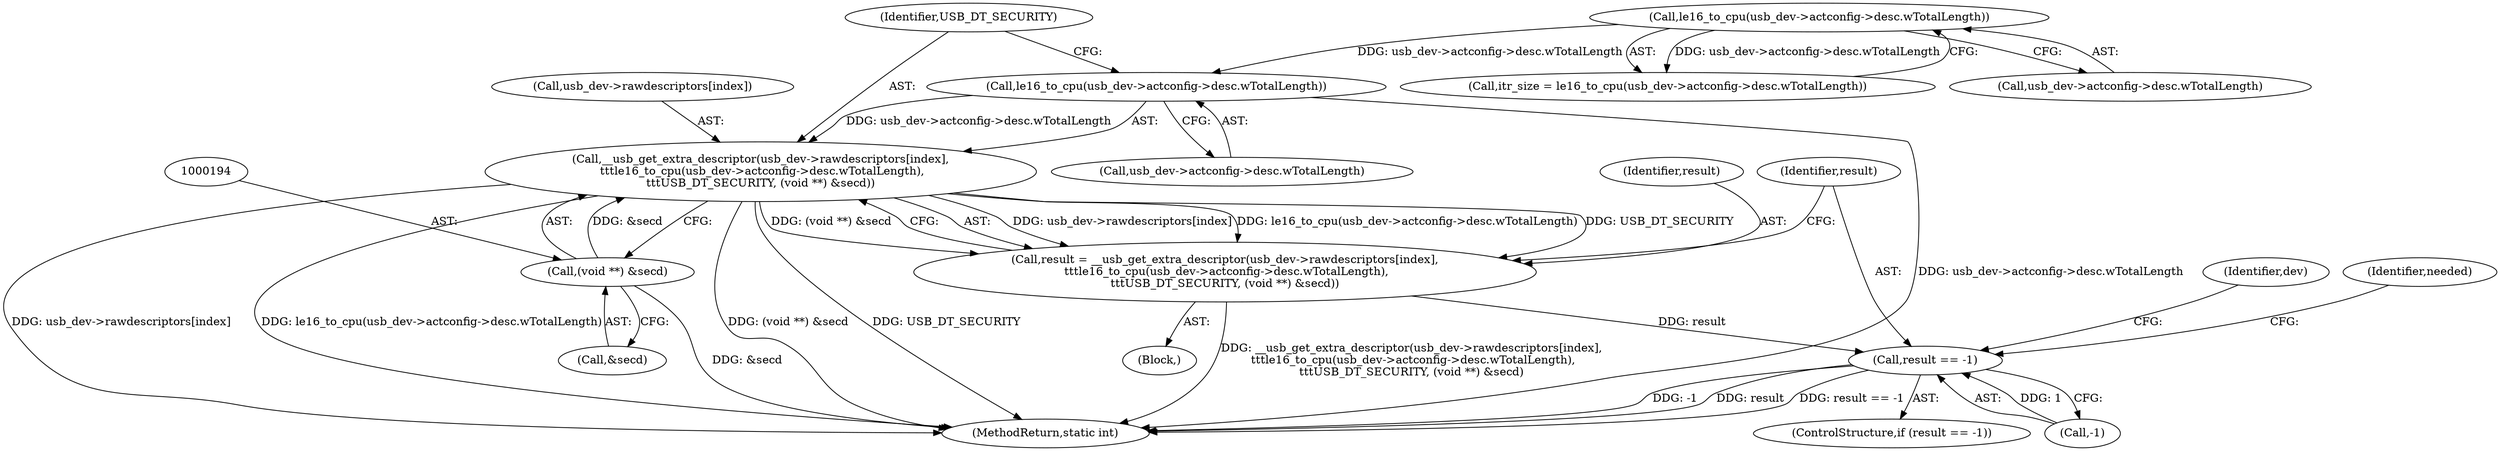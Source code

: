 digraph "1_linux_704620afc70cf47abb9d6a1a57f3825d2bca49cf_1@array" {
"1000178" [label="(Call,__usb_get_extra_descriptor(usb_dev->rawdescriptors[index],\n \t\t\tle16_to_cpu(usb_dev->actconfig->desc.wTotalLength),\n\t\t\tUSB_DT_SECURITY, (void **) &secd))"];
"1000184" [label="(Call,le16_to_cpu(usb_dev->actconfig->desc.wTotalLength))"];
"1000163" [label="(Call,le16_to_cpu(usb_dev->actconfig->desc.wTotalLength))"];
"1000193" [label="(Call,(void **) &secd)"];
"1000176" [label="(Call,result = __usb_get_extra_descriptor(usb_dev->rawdescriptors[index],\n \t\t\tle16_to_cpu(usb_dev->actconfig->desc.wTotalLength),\n\t\t\tUSB_DT_SECURITY, (void **) &secd))"];
"1000198" [label="(Call,result == -1)"];
"1000195" [label="(Call,&secd)"];
"1000185" [label="(Call,usb_dev->actconfig->desc.wTotalLength)"];
"1000193" [label="(Call,(void **) &secd)"];
"1000176" [label="(Call,result = __usb_get_extra_descriptor(usb_dev->rawdescriptors[index],\n \t\t\tle16_to_cpu(usb_dev->actconfig->desc.wTotalLength),\n\t\t\tUSB_DT_SECURITY, (void **) &secd))"];
"1000163" [label="(Call,le16_to_cpu(usb_dev->actconfig->desc.wTotalLength))"];
"1000179" [label="(Call,usb_dev->rawdescriptors[index])"];
"1000192" [label="(Identifier,USB_DT_SECURITY)"];
"1000209" [label="(Identifier,needed)"];
"1000200" [label="(Call,-1)"];
"1000178" [label="(Call,__usb_get_extra_descriptor(usb_dev->rawdescriptors[index],\n \t\t\tle16_to_cpu(usb_dev->actconfig->desc.wTotalLength),\n\t\t\tUSB_DT_SECURITY, (void **) &secd))"];
"1000378" [label="(MethodReturn,static int)"];
"1000161" [label="(Call,itr_size = le16_to_cpu(usb_dev->actconfig->desc.wTotalLength))"];
"1000177" [label="(Identifier,result)"];
"1000204" [label="(Identifier,dev)"];
"1000164" [label="(Call,usb_dev->actconfig->desc.wTotalLength)"];
"1000199" [label="(Identifier,result)"];
"1000198" [label="(Call,result == -1)"];
"1000105" [label="(Block,)"];
"1000184" [label="(Call,le16_to_cpu(usb_dev->actconfig->desc.wTotalLength))"];
"1000197" [label="(ControlStructure,if (result == -1))"];
"1000178" -> "1000176"  [label="AST: "];
"1000178" -> "1000193"  [label="CFG: "];
"1000179" -> "1000178"  [label="AST: "];
"1000184" -> "1000178"  [label="AST: "];
"1000192" -> "1000178"  [label="AST: "];
"1000193" -> "1000178"  [label="AST: "];
"1000176" -> "1000178"  [label="CFG: "];
"1000178" -> "1000378"  [label="DDG: usb_dev->rawdescriptors[index]"];
"1000178" -> "1000378"  [label="DDG: le16_to_cpu(usb_dev->actconfig->desc.wTotalLength)"];
"1000178" -> "1000378"  [label="DDG: (void **) &secd"];
"1000178" -> "1000378"  [label="DDG: USB_DT_SECURITY"];
"1000178" -> "1000176"  [label="DDG: usb_dev->rawdescriptors[index]"];
"1000178" -> "1000176"  [label="DDG: le16_to_cpu(usb_dev->actconfig->desc.wTotalLength)"];
"1000178" -> "1000176"  [label="DDG: USB_DT_SECURITY"];
"1000178" -> "1000176"  [label="DDG: (void **) &secd"];
"1000184" -> "1000178"  [label="DDG: usb_dev->actconfig->desc.wTotalLength"];
"1000193" -> "1000178"  [label="DDG: &secd"];
"1000184" -> "1000185"  [label="CFG: "];
"1000185" -> "1000184"  [label="AST: "];
"1000192" -> "1000184"  [label="CFG: "];
"1000184" -> "1000378"  [label="DDG: usb_dev->actconfig->desc.wTotalLength"];
"1000163" -> "1000184"  [label="DDG: usb_dev->actconfig->desc.wTotalLength"];
"1000163" -> "1000161"  [label="AST: "];
"1000163" -> "1000164"  [label="CFG: "];
"1000164" -> "1000163"  [label="AST: "];
"1000161" -> "1000163"  [label="CFG: "];
"1000163" -> "1000161"  [label="DDG: usb_dev->actconfig->desc.wTotalLength"];
"1000193" -> "1000195"  [label="CFG: "];
"1000194" -> "1000193"  [label="AST: "];
"1000195" -> "1000193"  [label="AST: "];
"1000193" -> "1000378"  [label="DDG: &secd"];
"1000176" -> "1000105"  [label="AST: "];
"1000177" -> "1000176"  [label="AST: "];
"1000199" -> "1000176"  [label="CFG: "];
"1000176" -> "1000378"  [label="DDG: __usb_get_extra_descriptor(usb_dev->rawdescriptors[index],\n \t\t\tle16_to_cpu(usb_dev->actconfig->desc.wTotalLength),\n\t\t\tUSB_DT_SECURITY, (void **) &secd)"];
"1000176" -> "1000198"  [label="DDG: result"];
"1000198" -> "1000197"  [label="AST: "];
"1000198" -> "1000200"  [label="CFG: "];
"1000199" -> "1000198"  [label="AST: "];
"1000200" -> "1000198"  [label="AST: "];
"1000204" -> "1000198"  [label="CFG: "];
"1000209" -> "1000198"  [label="CFG: "];
"1000198" -> "1000378"  [label="DDG: -1"];
"1000198" -> "1000378"  [label="DDG: result"];
"1000198" -> "1000378"  [label="DDG: result == -1"];
"1000200" -> "1000198"  [label="DDG: 1"];
}
